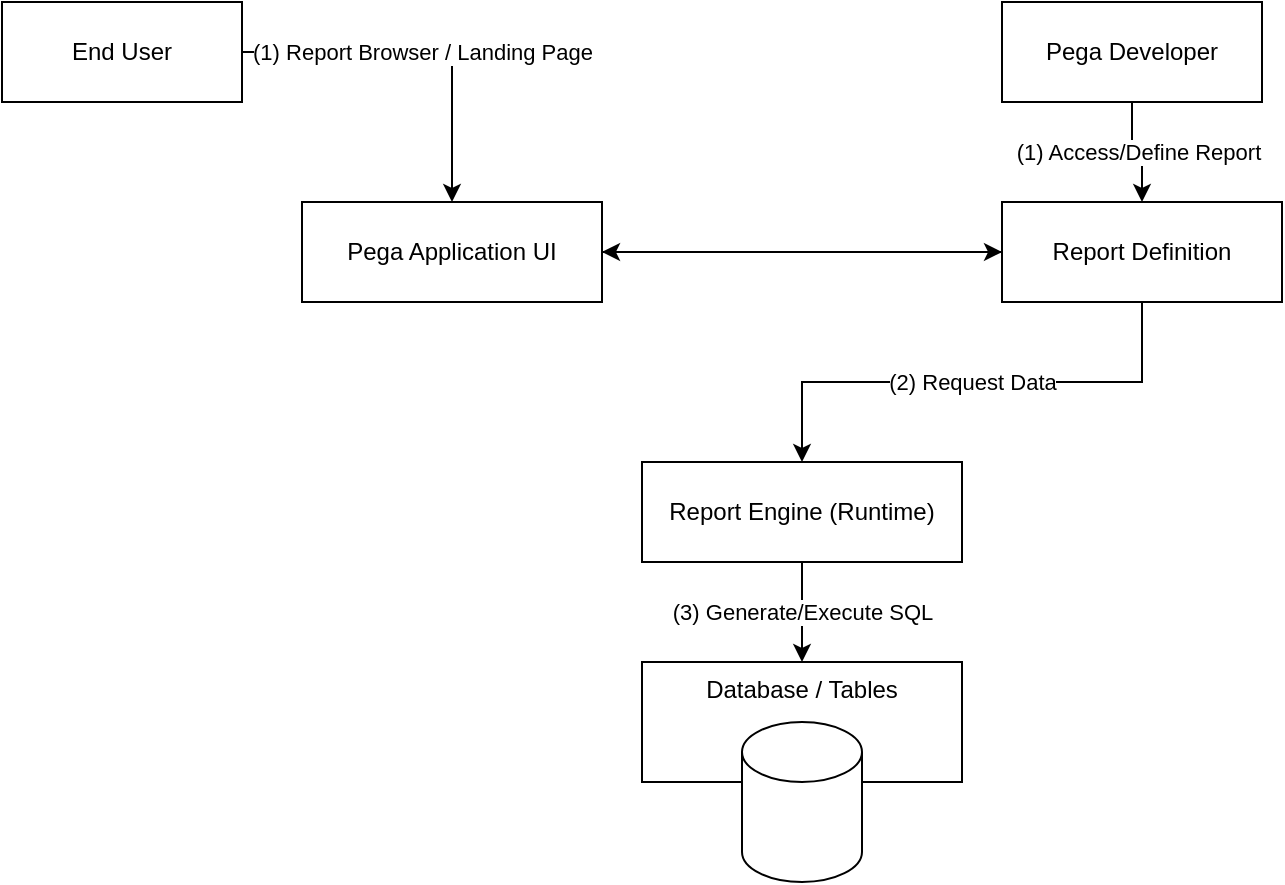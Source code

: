 <mxfile version="25.0.3">
  <diagram name="FlowDiagram" id="mbIOiugNw9bwOjeHvICD">
    <mxGraphModel dx="1026" dy="684" grid="1" gridSize="10" guides="1" tooltips="1" connect="1" arrows="1" fold="1" page="1" pageScale="1" pageWidth="827" pageHeight="1169" math="0" shadow="0">
      <root>
        <mxCell id="0" />
        <mxCell id="1" parent="0" />
        <mxCell id="lrhStaoWztvLpq6HNO21-1" value="End User" style="rounded=0;whiteSpace=wrap;html=1;align=center;verticalAlign=middle;" parent="1" vertex="1">
          <mxGeometry x="120" y="240" width="120" height="50" as="geometry" />
        </mxCell>
        <mxCell id="lrhStaoWztvLpq6HNO21-2" value="Pega Developer" style="rounded=0;whiteSpace=wrap;html=1;align=center;verticalAlign=middle;" parent="1" vertex="1">
          <mxGeometry x="620" y="240" width="130" height="50" as="geometry" />
        </mxCell>
        <mxCell id="lrhStaoWztvLpq6HNO21-3" value="Pega Application UI" style="rounded=0;whiteSpace=wrap;html=1;align=center;verticalAlign=middle;" parent="1" vertex="1">
          <mxGeometry x="270" y="340" width="150" height="50" as="geometry" />
        </mxCell>
        <mxCell id="lrhStaoWztvLpq6HNO21-4" value="Report Definition" style="rounded=0;whiteSpace=wrap;html=1;align=center;verticalAlign=middle;" parent="1" vertex="1">
          <mxGeometry x="620" y="340" width="140" height="50" as="geometry" />
        </mxCell>
        <mxCell id="lrhStaoWztvLpq6HNO21-5" value="Report Engine (Runtime)" style="rounded=0;whiteSpace=wrap;html=1;align=center;verticalAlign=middle;" parent="1" vertex="1">
          <mxGeometry x="440" y="470" width="160" height="50" as="geometry" />
        </mxCell>
        <mxCell id="lrhStaoWztvLpq6HNO21-6" value="Database / Tables" style="rounded=0;whiteSpace=wrap;html=1;align=center;verticalAlign=top;" parent="1" vertex="1">
          <mxGeometry x="440" y="570" width="160" height="60" as="geometry" />
        </mxCell>
        <mxCell id="lrhStaoWztvLpq6HNO21-7" value="(1) Report Browser / Landing Page" style="edgeStyle=orthogonalEdgeStyle;rounded=0;html=1;" parent="1" source="lrhStaoWztvLpq6HNO21-1" target="lrhStaoWztvLpq6HNO21-3" edge="1">
          <mxGeometry relative="1" as="geometry" />
        </mxCell>
        <mxCell id="lrhStaoWztvLpq6HNO21-8" value="(1) Access/Define Report" style="edgeStyle=orthogonalEdgeStyle;rounded=0;html=1;" parent="1" source="lrhStaoWztvLpq6HNO21-2" target="lrhStaoWztvLpq6HNO21-4" edge="1">
          <mxGeometry relative="1" as="geometry" />
        </mxCell>
        <mxCell id="lrhStaoWztvLpq6HNO21-9" value="" style="edgeStyle=orthogonalEdgeStyle;rounded=0;html=1;" parent="1" source="lrhStaoWztvLpq6HNO21-3" target="lrhStaoWztvLpq6HNO21-4" edge="1">
          <mxGeometry relative="1" as="geometry" />
        </mxCell>
        <mxCell id="lrhStaoWztvLpq6HNO21-10" value="" style="edgeStyle=orthogonalEdgeStyle;rounded=0;html=1;endArrow=classic;" parent="1" source="lrhStaoWztvLpq6HNO21-4" target="lrhStaoWztvLpq6HNO21-3" edge="1">
          <mxGeometry relative="1" as="geometry" />
        </mxCell>
        <mxCell id="lrhStaoWztvLpq6HNO21-11" value="(2) Request Data" style="edgeStyle=orthogonalEdgeStyle;rounded=0;html=1;exitX=0.5;exitY=1;exitDx=0;exitDy=0;" parent="1" source="lrhStaoWztvLpq6HNO21-4" target="lrhStaoWztvLpq6HNO21-5" edge="1">
          <mxGeometry relative="1" as="geometry" />
        </mxCell>
        <mxCell id="lrhStaoWztvLpq6HNO21-12" value="(3) Generate/Execute SQL" style="edgeStyle=orthogonalEdgeStyle;rounded=0;html=1;" parent="1" source="lrhStaoWztvLpq6HNO21-5" target="lrhStaoWztvLpq6HNO21-6" edge="1">
          <mxGeometry relative="1" as="geometry" />
        </mxCell>
        <mxCell id="lrhStaoWztvLpq6HNO21-13" value="" style="shape=cylinder3;whiteSpace=wrap;html=1;boundedLbl=1;backgroundOutline=1;size=15;" parent="1" vertex="1">
          <mxGeometry x="490" y="600" width="60" height="80" as="geometry" />
        </mxCell>
      </root>
    </mxGraphModel>
  </diagram>
</mxfile>
